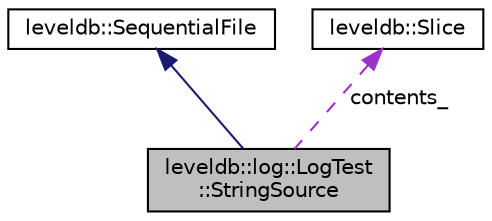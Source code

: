 digraph "leveldb::log::LogTest::StringSource"
{
  edge [fontname="Helvetica",fontsize="10",labelfontname="Helvetica",labelfontsize="10"];
  node [fontname="Helvetica",fontsize="10",shape=record];
  Node1 [label="leveldb::log::LogTest\l::StringSource",height=0.2,width=0.4,color="black", fillcolor="grey75", style="filled" fontcolor="black"];
  Node2 -> Node1 [dir="back",color="midnightblue",fontsize="10",style="solid",fontname="Helvetica"];
  Node2 [label="leveldb::SequentialFile",height=0.2,width=0.4,color="black", fillcolor="white", style="filled",URL="$classleveldb_1_1_sequential_file.html"];
  Node3 -> Node1 [dir="back",color="darkorchid3",fontsize="10",style="dashed",label=" contents_" ,fontname="Helvetica"];
  Node3 [label="leveldb::Slice",height=0.2,width=0.4,color="black", fillcolor="white", style="filled",URL="$classleveldb_1_1_slice.html"];
}
